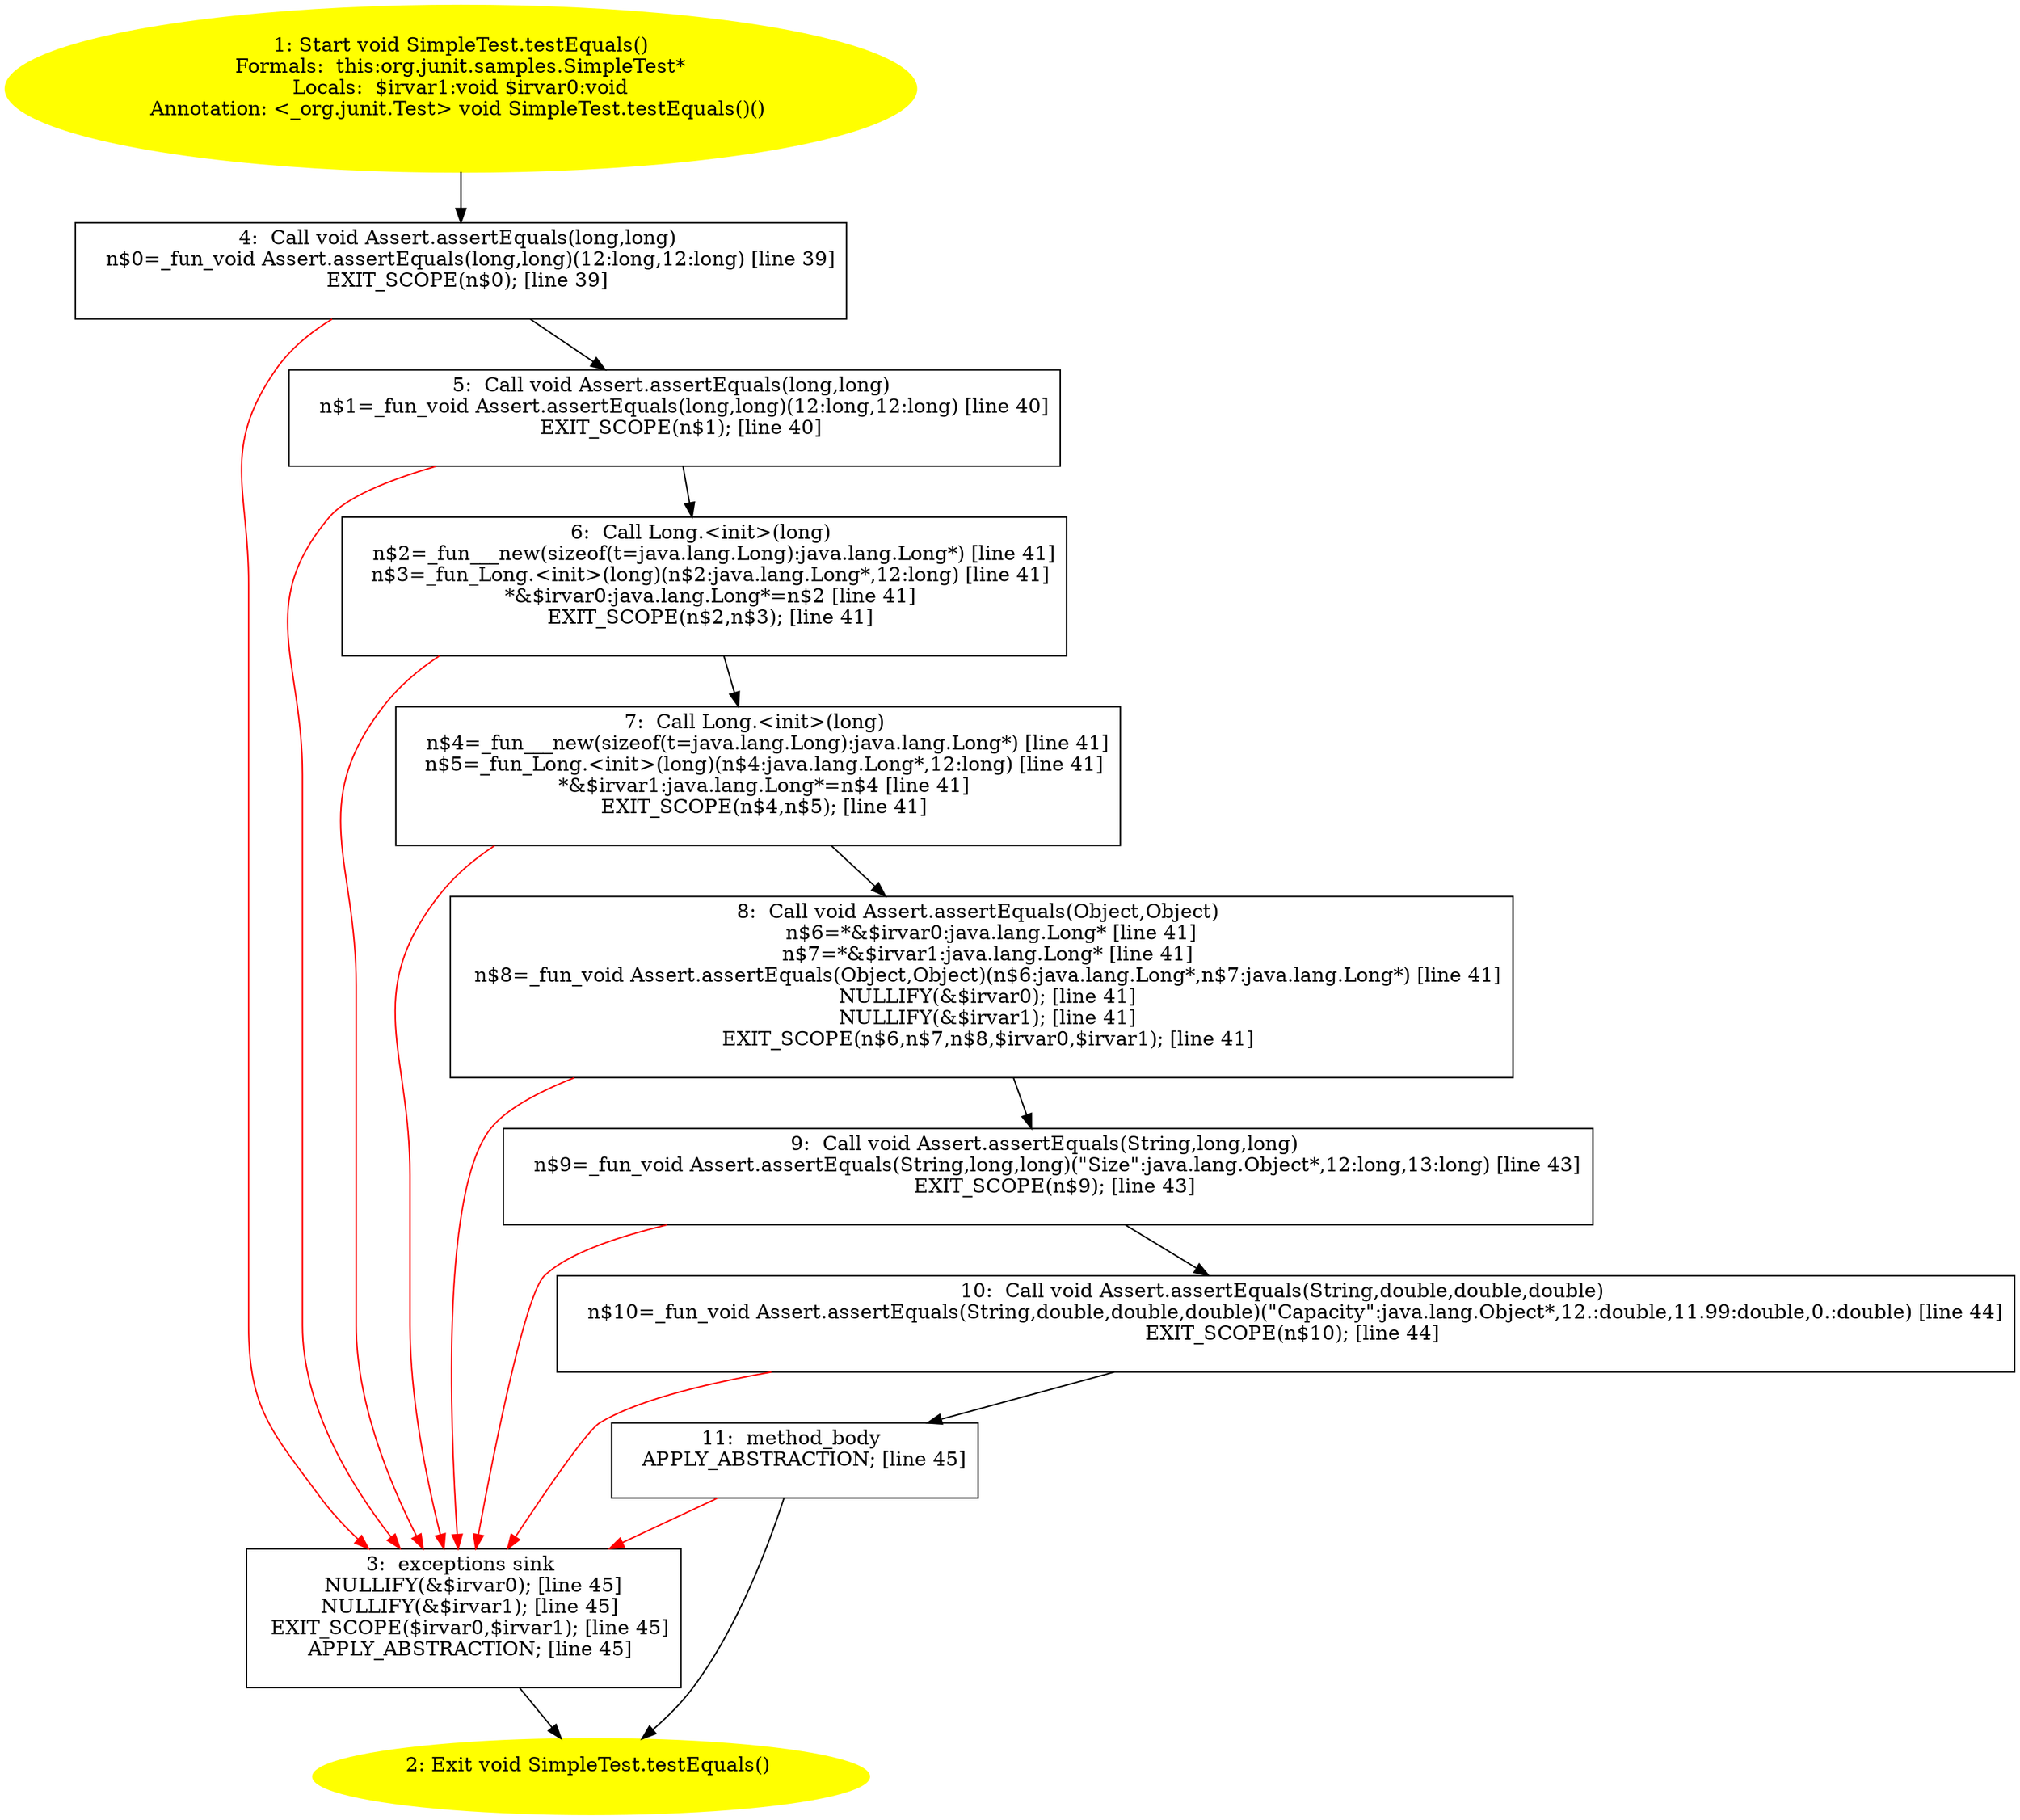 /* @generated */
digraph cfg {
"org.junit.samples.SimpleTest.testEquals():void.80108c6ee1c47c7ba8dc8c08edb810d1_1" [label="1: Start void SimpleTest.testEquals()\nFormals:  this:org.junit.samples.SimpleTest*\nLocals:  $irvar1:void $irvar0:void\nAnnotation: <_org.junit.Test> void SimpleTest.testEquals()() \n  " color=yellow style=filled]
	

	 "org.junit.samples.SimpleTest.testEquals():void.80108c6ee1c47c7ba8dc8c08edb810d1_1" -> "org.junit.samples.SimpleTest.testEquals():void.80108c6ee1c47c7ba8dc8c08edb810d1_4" ;
"org.junit.samples.SimpleTest.testEquals():void.80108c6ee1c47c7ba8dc8c08edb810d1_2" [label="2: Exit void SimpleTest.testEquals() \n  " color=yellow style=filled]
	

"org.junit.samples.SimpleTest.testEquals():void.80108c6ee1c47c7ba8dc8c08edb810d1_3" [label="3:  exceptions sink \n   NULLIFY(&$irvar0); [line 45]\n  NULLIFY(&$irvar1); [line 45]\n  EXIT_SCOPE($irvar0,$irvar1); [line 45]\n  APPLY_ABSTRACTION; [line 45]\n " shape="box"]
	

	 "org.junit.samples.SimpleTest.testEquals():void.80108c6ee1c47c7ba8dc8c08edb810d1_3" -> "org.junit.samples.SimpleTest.testEquals():void.80108c6ee1c47c7ba8dc8c08edb810d1_2" ;
"org.junit.samples.SimpleTest.testEquals():void.80108c6ee1c47c7ba8dc8c08edb810d1_4" [label="4:  Call void Assert.assertEquals(long,long) \n   n$0=_fun_void Assert.assertEquals(long,long)(12:long,12:long) [line 39]\n  EXIT_SCOPE(n$0); [line 39]\n " shape="box"]
	

	 "org.junit.samples.SimpleTest.testEquals():void.80108c6ee1c47c7ba8dc8c08edb810d1_4" -> "org.junit.samples.SimpleTest.testEquals():void.80108c6ee1c47c7ba8dc8c08edb810d1_5" ;
	 "org.junit.samples.SimpleTest.testEquals():void.80108c6ee1c47c7ba8dc8c08edb810d1_4" -> "org.junit.samples.SimpleTest.testEquals():void.80108c6ee1c47c7ba8dc8c08edb810d1_3" [color="red" ];
"org.junit.samples.SimpleTest.testEquals():void.80108c6ee1c47c7ba8dc8c08edb810d1_5" [label="5:  Call void Assert.assertEquals(long,long) \n   n$1=_fun_void Assert.assertEquals(long,long)(12:long,12:long) [line 40]\n  EXIT_SCOPE(n$1); [line 40]\n " shape="box"]
	

	 "org.junit.samples.SimpleTest.testEquals():void.80108c6ee1c47c7ba8dc8c08edb810d1_5" -> "org.junit.samples.SimpleTest.testEquals():void.80108c6ee1c47c7ba8dc8c08edb810d1_6" ;
	 "org.junit.samples.SimpleTest.testEquals():void.80108c6ee1c47c7ba8dc8c08edb810d1_5" -> "org.junit.samples.SimpleTest.testEquals():void.80108c6ee1c47c7ba8dc8c08edb810d1_3" [color="red" ];
"org.junit.samples.SimpleTest.testEquals():void.80108c6ee1c47c7ba8dc8c08edb810d1_6" [label="6:  Call Long.<init>(long) \n   n$2=_fun___new(sizeof(t=java.lang.Long):java.lang.Long*) [line 41]\n  n$3=_fun_Long.<init>(long)(n$2:java.lang.Long*,12:long) [line 41]\n  *&$irvar0:java.lang.Long*=n$2 [line 41]\n  EXIT_SCOPE(n$2,n$3); [line 41]\n " shape="box"]
	

	 "org.junit.samples.SimpleTest.testEquals():void.80108c6ee1c47c7ba8dc8c08edb810d1_6" -> "org.junit.samples.SimpleTest.testEquals():void.80108c6ee1c47c7ba8dc8c08edb810d1_7" ;
	 "org.junit.samples.SimpleTest.testEquals():void.80108c6ee1c47c7ba8dc8c08edb810d1_6" -> "org.junit.samples.SimpleTest.testEquals():void.80108c6ee1c47c7ba8dc8c08edb810d1_3" [color="red" ];
"org.junit.samples.SimpleTest.testEquals():void.80108c6ee1c47c7ba8dc8c08edb810d1_7" [label="7:  Call Long.<init>(long) \n   n$4=_fun___new(sizeof(t=java.lang.Long):java.lang.Long*) [line 41]\n  n$5=_fun_Long.<init>(long)(n$4:java.lang.Long*,12:long) [line 41]\n  *&$irvar1:java.lang.Long*=n$4 [line 41]\n  EXIT_SCOPE(n$4,n$5); [line 41]\n " shape="box"]
	

	 "org.junit.samples.SimpleTest.testEquals():void.80108c6ee1c47c7ba8dc8c08edb810d1_7" -> "org.junit.samples.SimpleTest.testEquals():void.80108c6ee1c47c7ba8dc8c08edb810d1_8" ;
	 "org.junit.samples.SimpleTest.testEquals():void.80108c6ee1c47c7ba8dc8c08edb810d1_7" -> "org.junit.samples.SimpleTest.testEquals():void.80108c6ee1c47c7ba8dc8c08edb810d1_3" [color="red" ];
"org.junit.samples.SimpleTest.testEquals():void.80108c6ee1c47c7ba8dc8c08edb810d1_8" [label="8:  Call void Assert.assertEquals(Object,Object) \n   n$6=*&$irvar0:java.lang.Long* [line 41]\n  n$7=*&$irvar1:java.lang.Long* [line 41]\n  n$8=_fun_void Assert.assertEquals(Object,Object)(n$6:java.lang.Long*,n$7:java.lang.Long*) [line 41]\n  NULLIFY(&$irvar0); [line 41]\n  NULLIFY(&$irvar1); [line 41]\n  EXIT_SCOPE(n$6,n$7,n$8,$irvar0,$irvar1); [line 41]\n " shape="box"]
	

	 "org.junit.samples.SimpleTest.testEquals():void.80108c6ee1c47c7ba8dc8c08edb810d1_8" -> "org.junit.samples.SimpleTest.testEquals():void.80108c6ee1c47c7ba8dc8c08edb810d1_9" ;
	 "org.junit.samples.SimpleTest.testEquals():void.80108c6ee1c47c7ba8dc8c08edb810d1_8" -> "org.junit.samples.SimpleTest.testEquals():void.80108c6ee1c47c7ba8dc8c08edb810d1_3" [color="red" ];
"org.junit.samples.SimpleTest.testEquals():void.80108c6ee1c47c7ba8dc8c08edb810d1_9" [label="9:  Call void Assert.assertEquals(String,long,long) \n   n$9=_fun_void Assert.assertEquals(String,long,long)(\"Size\":java.lang.Object*,12:long,13:long) [line 43]\n  EXIT_SCOPE(n$9); [line 43]\n " shape="box"]
	

	 "org.junit.samples.SimpleTest.testEquals():void.80108c6ee1c47c7ba8dc8c08edb810d1_9" -> "org.junit.samples.SimpleTest.testEquals():void.80108c6ee1c47c7ba8dc8c08edb810d1_10" ;
	 "org.junit.samples.SimpleTest.testEquals():void.80108c6ee1c47c7ba8dc8c08edb810d1_9" -> "org.junit.samples.SimpleTest.testEquals():void.80108c6ee1c47c7ba8dc8c08edb810d1_3" [color="red" ];
"org.junit.samples.SimpleTest.testEquals():void.80108c6ee1c47c7ba8dc8c08edb810d1_10" [label="10:  Call void Assert.assertEquals(String,double,double,double) \n   n$10=_fun_void Assert.assertEquals(String,double,double,double)(\"Capacity\":java.lang.Object*,12.:double,11.99:double,0.:double) [line 44]\n  EXIT_SCOPE(n$10); [line 44]\n " shape="box"]
	

	 "org.junit.samples.SimpleTest.testEquals():void.80108c6ee1c47c7ba8dc8c08edb810d1_10" -> "org.junit.samples.SimpleTest.testEquals():void.80108c6ee1c47c7ba8dc8c08edb810d1_11" ;
	 "org.junit.samples.SimpleTest.testEquals():void.80108c6ee1c47c7ba8dc8c08edb810d1_10" -> "org.junit.samples.SimpleTest.testEquals():void.80108c6ee1c47c7ba8dc8c08edb810d1_3" [color="red" ];
"org.junit.samples.SimpleTest.testEquals():void.80108c6ee1c47c7ba8dc8c08edb810d1_11" [label="11:  method_body \n   APPLY_ABSTRACTION; [line 45]\n " shape="box"]
	

	 "org.junit.samples.SimpleTest.testEquals():void.80108c6ee1c47c7ba8dc8c08edb810d1_11" -> "org.junit.samples.SimpleTest.testEquals():void.80108c6ee1c47c7ba8dc8c08edb810d1_2" ;
	 "org.junit.samples.SimpleTest.testEquals():void.80108c6ee1c47c7ba8dc8c08edb810d1_11" -> "org.junit.samples.SimpleTest.testEquals():void.80108c6ee1c47c7ba8dc8c08edb810d1_3" [color="red" ];
}
